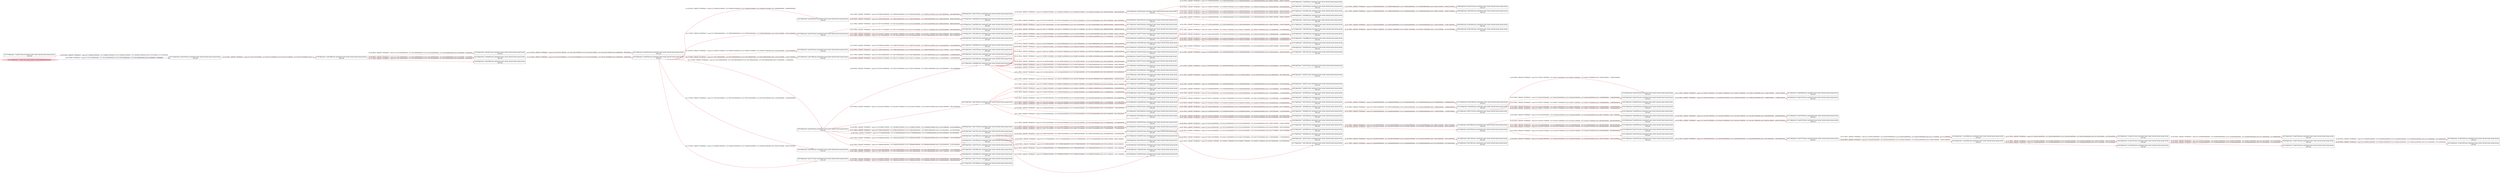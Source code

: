 digraph  {
rankdir=LR
"57"[color=black,label="id:57 HopCount: 5 pid:6844 proc_starttime:0 cmd: owner uid:null owner group id:null,\n null null", shape=box,style=solid];
"122"[color=black,label="id:122 HopCount: 6 pid:2936 proc_starttime:0 cmd: owner uid:null owner group id:null,\n null null", shape=box,style=solid];
"57" -> "122" [id=256,__obj="PROC_CREATE"color=red,label="id:256 PROC_CREATE **NORMAL**  seqs:[1557240187998000000, 1557240187998000000] T:[1557240187998000000, 1557240187998000000] relT:[-3444231000000, -3444231000000]",style=solid];
"61"[color=black,label="id:61 HopCount: 5 pid:7036 proc_starttime:0 cmd: owner uid:null owner group id:null,\n null null", shape=box,style=solid];
"111"[color=black,label="id:111 HopCount: 6 pid:6400 proc_starttime:0 cmd: owner uid:null owner group id:null,\n null null", shape=box,style=solid];
"61" -> "111" [id=257,__obj="PROC_CREATE"color=red,label="id:257 PROC_CREATE **NORMAL**  seqs:[1557244940779000000, 1557244940779000000] T:[1557244940779000000, 1557244940779000000] relT:[-8197012000000, -8197012000000]",style=solid];
"7"[color=black,label="id:7 HopCount: 8 pid:1880 proc_starttime:0 cmd: owner uid:null owner group id:null,\n null null", shape=box,style=solid];
"123"[color=black,label="id:123 HopCount: 9 pid:3804 proc_starttime:0 cmd: owner uid:null owner group id:null,\n null null", shape=box,style=solid];
"7" -> "123" [id=258,__obj="PROC_CREATE"color=red,label="id:258 PROC_CREATE **NORMAL**  seqs:[1557242546542000000, 1557242546542000000] T:[1557242546542000000, 1557242546542000000] relT:[-5802775000000, -5802775000000]",style=solid];
"124"[color=black,label="id:124 HopCount: 6 pid:6344 proc_starttime:0 cmd: owner uid:null owner group id:null,\n null null", shape=box,style=solid];
"57" -> "124" [id=259,__obj="PROC_CREATE"color=red,label="id:259 PROC_CREATE **NORMAL**  seqs:[1557240939251000000, 1557240939251000000] T:[1557240939251000000, 1557240939251000000] relT:[-4195484000000, -4195484000000]",style=solid];
"125"[color=black,label="id:125 HopCount: 6 pid:5548 proc_starttime:0 cmd: owner uid:null owner group id:null,\n null null", shape=box,style=solid];
"61" -> "125" [id=260,__obj="PROC_CREATE"color=red,label="id:260 PROC_CREATE **NORMAL**  seqs:[1557244940176000000, 1557244940176000000] T:[1557244940176000000, 1557244940176000000] relT:[-8196409000000, -8196409000000]",style=solid];
"128"[color=black,label="id:128 HopCount: 6 pid:5112 proc_starttime:0 cmd: owner uid:null owner group id:null,\n null null", shape=box,style=solid];
"61" -> "128" [id=261,__obj="PROC_CREATE"color=red,label="id:261 PROC_CREATE **NORMAL**  seqs:[1557243849256000000, 1557243849256000000] T:[1557243849256000000, 1557243849256000000] relT:[-7105489000000, -7105489000000]",style=solid];
"129"[color=black,label="id:129 HopCount: 6 pid:1028 proc_starttime:0 cmd: owner uid:null owner group id:null,\n null null", shape=box,style=solid];
"61" -> "129" [id=262,__obj="PROC_CREATE"color=red,label="id:262 PROC_CREATE **NORMAL**  seqs:[1557243358055000000, 1557243358055000000] T:[1557243358055000000, 1557243358055000000] relT:[-6614288000000, -6614288000000]",style=solid];
"131"[color=black,label="id:131 HopCount: -2 pid:452 proc_starttime:0 cmd: owner uid:null owner group id:null,\n null null", shape=box,style=solid];
"27"[color=black,label="id:27 HopCount: 0 pid:4704 proc_starttime:0 cmd: owner uid:null owner group id:null,\n null null", shape=box,style=solid];
"131" -> "27" [id=263,__obj="PROC_CREATE"color=red,label="id:263 PROC_CREATE **NORMAL**  seqs:[1557236486470000000, 1557236486470000000] T:[1557236486470000000, 1557236486470000000] relT:[257297000000, 257297000000]",style=solid];
"132"[color=pink,label="id:132 HopCount: -2 owner uid: owner group id: /Device/HarddiskVolume2 ", shape=oval,style=filled];
"132" -> "27" [id=264,__obj="READ"color=blue,label="id:264 READ **NORMAL**  seqs:[1557236743649000000, 1557236743649000000] T:[1557236743649000000, 1557236743649000000] relT:[118000000, 118000000]",style=solid];
"130"[color=black,label="id:130 HopCount: 6 pid:4044 proc_starttime:0 cmd: owner uid:null owner group id:null,\n null null", shape=box,style=solid];
"61" -> "130" [id=133,__obj="PROC_CREATE"color=red,label="id:133 PROC_CREATE **NORMAL**  seqs:[1557244476913000000, 1557244476913000000] T:[1557244476913000000, 1557244476913000000] relT:[-7733146000000, -7733146000000]",style=solid];
"62"[color=black,label="id:62 HopCount: 7 pid:6092 proc_starttime:0 cmd: owner uid:null owner group id:null,\n null null", shape=box,style=solid];
"118"[color=black,label="id:118 HopCount: 8 pid:644 proc_starttime:0 cmd: owner uid:null owner group id:null,\n null null", shape=box,style=solid];
"62" -> "118" [id=134,__obj="PROC_CREATE"color=red,label="id:134 PROC_CREATE **NORMAL**  seqs:[1557243852458000000, 1557243852458000000] T:[1557243852458000000, 1557243852458000000] relT:[-7108691000000, -7108691000000]",style=solid];
"1"[color=black,label="id:1 HopCount: 8 pid:2720 proc_starttime:0 cmd: owner uid:null owner group id:null,\n null null", shape=box,style=solid];
"62" -> "1" [id=135,__obj="PROC_CREATE"color=red,label="id:135 PROC_CREATE **NORMAL**  seqs:[1557243849458000000, 1557243849458000000] T:[1557243849458000000, 1557243849458000000] relT:[-7105691000000, -7105691000000]",style=solid];
"66"[color=black,label="id:66 HopCount: 7 pid:5124 proc_starttime:0 cmd: owner uid:null owner group id:null,\n null null", shape=box,style=solid];
"2"[color=black,label="id:2 HopCount: 8 pid:1344 proc_starttime:0 cmd: owner uid:null owner group id:null,\n null null", shape=box,style=solid];
"66" -> "2" [id=136,__obj="PROC_CREATE"color=red,label="id:136 PROC_CREATE **NORMAL**  seqs:[1557244548525000000, 1557244548525000000] T:[1557244548525000000, 1557244548525000000] relT:[-7804758000000, -7804758000000]",style=solid];
"72"[color=black,label="id:72 HopCount: 7 pid:7380 proc_starttime:0 cmd: owner uid:null owner group id:null,\n null null", shape=box,style=solid];
"3"[color=black,label="id:3 HopCount: 8 pid:7992 proc_starttime:0 cmd: owner uid:null owner group id:null,\n null null", shape=box,style=solid];
"72" -> "3" [id=137,__obj="PROC_CREATE"color=red,label="id:137 PROC_CREATE **NORMAL**  seqs:[1557244940849000000, 1557244940849000000] T:[1557244940849000000, 1557244940849000000] relT:[-8197082000000, -8197082000000]",style=solid];
"126"[color=black,label="id:126 HopCount: 9 pid:6500 proc_starttime:0 cmd: owner uid:null owner group id:null,\n null null", shape=box,style=solid];
"7" -> "126" [id=138,__obj="PROC_CREATE"color=red,label="id:138 PROC_CREATE **NORMAL**  seqs:[1557242546712000000, 1557242546712000000] T:[1557242546712000000, 1557242546712000000] relT:[-5802945000000, -5802945000000]",style=solid];
"127"[color=black,label="id:127 HopCount: 6 pid:1528 proc_starttime:0 cmd: owner uid:null owner group id:null,\n null null", shape=box,style=solid];
"57" -> "127" [id=139,__obj="PROC_CREATE"color=red,label="id:139 PROC_CREATE **NORMAL**  seqs:[1557239374377000000, 1557239374377000000] T:[1557239374377000000, 1557239374377000000] relT:[-2630610000000, -2630610000000]",style=solid];
"73"[color=black,label="id:73 HopCount: 7 pid:1532 proc_starttime:0 cmd: owner uid:null owner group id:null,\n null null", shape=box,style=solid];
"4"[color=black,label="id:4 HopCount: 8 pid:1304 proc_starttime:0 cmd: owner uid:null owner group id:null,\n null null", shape=box,style=solid];
"73" -> "4" [id=140,__obj="PROC_CREATE"color=red,label="id:140 PROC_CREATE **NORMAL**  seqs:[1557242543911000000, 1557242543911000000] T:[1557242543911000000, 1557242543911000000] relT:[-5800144000000, -5800144000000]",style=solid];
"103"[color=black,label="id:103 HopCount: 9 pid:1524 proc_starttime:0 cmd: owner uid:null owner group id:null,\n null null", shape=box,style=solid];
"5"[color=black,label="id:5 HopCount: 10 pid:6480 proc_starttime:0 cmd: owner uid:null owner group id:null,\n null null", shape=box,style=solid];
"103" -> "5" [id=141,__obj="PROC_CREATE"color=red,label="id:141 PROC_CREATE **NORMAL**  seqs:[1557243852724000000, 1557243852724000000] T:[1557243852724000000, 1557243852724000000] relT:[-7108957000000, -7108957000000]",style=solid];
"6"[color=black,label="id:6 HopCount: 6 pid:4276 proc_starttime:0 cmd: owner uid:null owner group id:null,\n null null", shape=box,style=solid];
"57" -> "6" [id=142,__obj="PROC_CREATE"color=red,label="id:142 PROC_CREATE **NORMAL**  seqs:[1557239987191000000, 1557239987191000000] T:[1557239987191000000, 1557239987191000000] relT:[-3243424000000, -3243424000000]",style=solid];
"104"[color=black,label="id:104 HopCount: 9 pid:4140 proc_starttime:0 cmd: owner uid:null owner group id:null,\n null null", shape=box,style=solid];
"8"[color=black,label="id:8 HopCount: 10 pid:1300 proc_starttime:0 cmd: owner uid:null owner group id:null,\n null null", shape=box,style=solid];
"104" -> "8" [id=143,__obj="PROC_CREATE"color=red,label="id:143 PROC_CREATE **NORMAL**  seqs:[1557243852632000000, 1557243852632000000] T:[1557243852632000000, 1557243852632000000] relT:[-7108865000000, -7108865000000]",style=solid];
"9"[color=black,label="id:9 HopCount: 6 pid:2732 proc_starttime:0 cmd: owner uid:null owner group id:null,\n null null", shape=box,style=solid];
"57" -> "9" [id=144,__obj="PROC_CREATE"color=red,label="id:144 PROC_CREATE **NORMAL**  seqs:[1557241393997000000, 1557241393997000000] T:[1557241393997000000, 1557241393997000000] relT:[-4650230000000, -4650230000000]",style=solid];
"107"[color=black,label="id:107 HopCount: 9 pid:5632 proc_starttime:0 cmd: owner uid:null owner group id:null,\n null null", shape=box,style=solid];
"10"[color=black,label="id:10 HopCount: 10 pid:7764 proc_starttime:0 cmd: owner uid:null owner group id:null,\n null null", shape=box,style=solid];
"107" -> "10" [id=145,__obj="PROC_CREATE"color=red,label="id:145 PROC_CREATE **NORMAL**  seqs:[1557244548536000000, 1557244548536000000] T:[1557244548536000000, 1557244548536000000] relT:[-7804769000000, -7804769000000]",style=solid];
"11"[color=black,label="id:11 HopCount: 6 pid:6500 proc_starttime:0 cmd: owner uid:null owner group id:null,\n null null", shape=box,style=solid];
"57" -> "11" [id=146,__obj="PROC_CREATE"color=red,label="id:146 PROC_CREATE **NORMAL**  seqs:[1557240930346000000, 1557240930346000000] T:[1557240930346000000, 1557240930346000000] relT:[-4186579000000, -4186579000000]",style=solid];
"0"[color=black,label="id:0 HopCount: 6 pid:8124 proc_starttime:0 cmd: owner uid:null owner group id:null,\n null null", shape=box,style=solid];
"61" -> "0" [id=147,__obj="PROC_CREATE"color=red,label="id:147 PROC_CREATE **NORMAL**  seqs:[1557244935437000000, 1557244935437000000] T:[1557244935437000000, 1557244935437000000] relT:[-8191670000000, -8191670000000]",style=solid];
"12"[color=black,label="id:12 HopCount: 10 pid:7092 proc_starttime:0 cmd: owner uid:null owner group id:null,\n null null", shape=box,style=solid];
"123" -> "12" [id=148,__obj="PROC_CREATE"color=red,label="id:148 PROC_CREATE **NORMAL**  seqs:[1557242546576000000, 1557242546576000000] T:[1557242546576000000, 1557242546576000000] relT:[-5802809000000, -5802809000000]",style=solid];
"13"[color=black,label="id:13 HopCount: 6 pid:5284 proc_starttime:0 cmd: owner uid:null owner group id:null,\n null null", shape=box,style=solid];
"57" -> "13" [id=149,__obj="PROC_CREATE"color=red,label="id:149 PROC_CREATE **NORMAL**  seqs:[1557239380225000000, 1557239380225000000] T:[1557239380225000000, 1557239380225000000] relT:[-2636458000000, -2636458000000]",style=solid];
"14"[color=black,label="id:14 HopCount: 6 pid:1468 proc_starttime:0 cmd: owner uid:null owner group id:null,\n null null", shape=box,style=solid];
"61" -> "14" [id=150,__obj="PROC_CREATE"color=red,label="id:150 PROC_CREATE **NORMAL**  seqs:[1557243844283000000, 1557243844283000000] T:[1557243844283000000, 1557243844283000000] relT:[-7100516000000, -7100516000000]",style=solid];
"17"[color=black,label="id:17 HopCount: 6 pid:5068 proc_starttime:0 cmd: owner uid:null owner group id:null,\n null null", shape=box,style=solid];
"61" -> "17" [id=151,__obj="PROC_CREATE"color=red,label="id:151 PROC_CREATE **NORMAL**  seqs:[1557243354503000000, 1557243354503000000] T:[1557243354503000000, 1557243354503000000] relT:[-6610736000000, -6610736000000]",style=solid];
"46"[color=black,label="id:46 HopCount: 5 pid:7136 proc_starttime:0 cmd: owner uid:null owner group id:null,\n null null", shape=box,style=solid];
"18"[color=black,label="id:18 HopCount: 6 pid:8160 proc_starttime:0 cmd: owner uid:null owner group id:null,\n null null", shape=box,style=solid];
"46" -> "18" [id=152,__obj="PROC_CREATE"color=red,label="id:152 PROC_CREATE **NORMAL**  seqs:[1557242541653000000, 1557242541653000000] T:[1557242541653000000, 1557242541653000000] relT:[-5797886000000, -5797886000000]",style=solid];
"32"[color=black,label="id:32 HopCount: 2 pid:4672 proc_starttime:0 cmd: owner uid:null owner group id:null,\n null null", shape=box,style=solid];
"41"[color=black,label="id:41 HopCount: 3 pid:6224 proc_starttime:0 cmd: owner uid:null owner group id:null,\n null null", shape=box,style=solid];
"32" -> "41" [id=153,__obj="PROC_CREATE"color=red,label="id:153 PROC_CREATE **NORMAL**  seqs:[1557236744457000000, 1557236744457000000] T:[1557236744457000000, 1557236744457000000] relT:[-690000000, -690000000]",style=solid];
"19"[color=black,label="id:19 HopCount: 6 pid:5328 proc_starttime:0 cmd: owner uid:null owner group id:null,\n null null", shape=box,style=solid];
"46" -> "19" [id=154,__obj="PROC_CREATE"color=red,label="id:154 PROC_CREATE **NORMAL**  seqs:[1557242325047000000, 1557242325047000000] T:[1557242325047000000, 1557242325047000000] relT:[-5581280000000, -5581280000000]",style=solid];
"35"[color=black,label="id:35 HopCount: 2 pid:6404 proc_starttime:0 cmd: owner uid:null owner group id:null,\n null null", shape=box,style=solid];
"20"[color=black,label="id:20 HopCount: 3 pid:8164 proc_starttime:0 cmd: owner uid:null owner group id:null,\n null null", shape=box,style=solid];
"35" -> "20" [id=155,__obj="PROC_CREATE"color=red,label="id:155 PROC_CREATE **NORMAL**  seqs:[1557236744705000000, 1557236744705000000] T:[1557236744705000000, 1557236744705000000] relT:[-938000000, -938000000]",style=solid];
"22"[color=black,label="id:22 HopCount: 4 pid:6928 proc_starttime:0 cmd: owner uid:null owner group id:null,\n null null", shape=box,style=solid];
"20" -> "22" [id=156,__obj="PROC_CREATE"color=red,label="id:156 PROC_CREATE **NORMAL**  seqs:[1557239834367000000, 1557239834367000000] T:[1557239834367000000, 1557239834367000000] relT:[-3090600000000, -3090600000000]",style=solid];
"23"[color=black,label="id:23 HopCount: 4 pid:3740 proc_starttime:0 cmd: owner uid:null owner group id:null,\n null null", shape=box,style=solid];
"20" -> "23" [id=157,__obj="PROC_CREATE"color=red,label="id:157 PROC_CREATE **NORMAL**  seqs:[1557239993489000000, 1557239993489000000] T:[1557239993489000000, 1557239993489000000] relT:[-3249722000000, -3249722000000]",style=solid];
"24"[color=black,label="id:24 HopCount: 4 pid:5204 proc_starttime:0 cmd: owner uid:null owner group id:null,\n null null", shape=box,style=solid];
"20" -> "24" [id=158,__obj="PROC_CREATE"color=red,label="id:158 PROC_CREATE **NORMAL**  seqs:[1557239987872000000, 1557239987872000000] T:[1557239987872000000, 1557239987872000000] relT:[-3244105000000, -3244105000000]",style=solid];
"15"[color=black,label="id:15 HopCount: 10 pid:2220 proc_starttime:0 cmd: owner uid:null owner group id:null,\n null null", shape=box,style=solid];
"126" -> "15" [id=159,__obj="PROC_CREATE"color=red,label="id:159 PROC_CREATE **NORMAL**  seqs:[1557242546718000000, 1557242546718000000] T:[1557242546718000000, 1557242546718000000] relT:[-5802951000000, -5802951000000]",style=solid];
"69"[color=black,label="id:69 HopCount: 5 pid:7376 proc_starttime:0 cmd: owner uid:null owner group id:null,\n null null", shape=box,style=solid];
"16"[color=black,label="id:16 HopCount: 6 pid:536 proc_starttime:0 cmd: owner uid:null owner group id:null,\n null null", shape=box,style=solid];
"69" -> "16" [id=160,__obj="PROC_CREATE"color=red,label="id:160 PROC_CREATE **NORMAL**  seqs:[1557239838187000000, 1557239838187000000] T:[1557239838187000000, 1557239838187000000] relT:[-3094420000000, -3094420000000]",style=solid];
"26"[color=black,label="id:26 HopCount: 11 pid:2980 proc_starttime:0 cmd: owner uid:null owner group id:null,\n null null", shape=box,style=solid];
"10" -> "26" [id=161,__obj="PROC_CREATE"color=red,label="id:161 PROC_CREATE **NORMAL**  seqs:[1557245901038000000, 1557245901038000000] T:[1557245901038000000, 1557245901038000000] relT:[-9157271000000, -9157271000000]",style=solid];
"79"[color=black,label="id:79 HopCount: 5 pid:6360 proc_starttime:0 cmd: owner uid:null owner group id:null,\n null null", shape=box,style=solid];
"28"[color=black,label="id:28 HopCount: 6 pid:3100 proc_starttime:0 cmd: owner uid:null owner group id:null,\n null null", shape=box,style=solid];
"79" -> "28" [id=162,__obj="PROC_CREATE"color=red,label="id:162 PROC_CREATE **NORMAL**  seqs:[1557240731020000000, 1557240731020000000] T:[1557240731020000000, 1557240731020000000] relT:[-3987253000000, -3987253000000]",style=solid];
"29"[color=black,label="id:29 HopCount: 1 pid:5096 proc_starttime:0 cmd: owner uid:null owner group id:null,\n null null", shape=box,style=solid];
"27" -> "29" [id=163,__obj="PROC_CREATE"color=red,label="id:163 PROC_CREATE **NORMAL**  seqs:[1557236743767000000, 1557236743767000000] T:[1557236743767000000, 1557236743767000000] relT:[0, 0]",style=solid];
"30"[color=black,label="id:30 HopCount: 11 pid:4656 proc_starttime:0 cmd: owner uid:null owner group id:null,\n null null", shape=box,style=solid];
"10" -> "30" [id=164,__obj="PROC_CREATE"color=red,label="id:164 PROC_CREATE **NORMAL**  seqs:[1557244548740000000, 1557244548740000000] T:[1557244548740000000, 1557244548740000000] relT:[-7804973000000, -7804973000000]",style=solid];
"31"[color=black,label="id:31 HopCount: 6 pid:2428 proc_starttime:0 cmd: owner uid:null owner group id:null,\n null null", shape=box,style=solid];
"79" -> "31" [id=165,__obj="PROC_CREATE"color=red,label="id:165 PROC_CREATE **NORMAL**  seqs:[1557240724362000000, 1557240724362000000] T:[1557240724362000000, 1557240724362000000] relT:[-3980595000000, -3980595000000]",style=solid];
"29" -> "32" [id=166,__obj="PROC_CREATE"color=red,label="id:166 PROC_CREATE **NORMAL**  seqs:[1557236744446000000, 1557236744446000000] T:[1557236744446000000, 1557236744446000000] relT:[-679000000, -679000000]",style=solid];
"33"[color=black,label="id:33 HopCount: 12 pid:6112 proc_starttime:0 cmd: owner uid:null owner group id:null,\n null null", shape=box,style=solid];
"26" -> "33" [id=167,__obj="PROC_CREATE"color=red,label="id:167 PROC_CREATE **NORMAL**  seqs:[1557245901458000000, 1557245901458000000] T:[1557245901458000000, 1557245901458000000] relT:[-9157691000000, -9157691000000]",style=solid];
"81"[color=black,label="id:81 HopCount: 5 pid:7336 proc_starttime:0 cmd: owner uid:null owner group id:null,\n null null", shape=box,style=solid];
"34"[color=black,label="id:34 HopCount: 6 pid:4192 proc_starttime:0 cmd: owner uid:null owner group id:null,\n null null", shape=box,style=solid];
"81" -> "34" [id=168,__obj="PROC_CREATE"color=red,label="id:168 PROC_CREATE **NORMAL**  seqs:[1557240731770000000, 1557240731770000000] T:[1557240731770000000, 1557240731770000000] relT:[-3988003000000, -3988003000000]",style=solid];
"29" -> "35" [id=169,__obj="PROC_CREATE"color=red,label="id:169 PROC_CREATE **NORMAL**  seqs:[1557236744688000000, 1557236744688000000] T:[1557236744688000000, 1557236744688000000] relT:[-921000000, -921000000]",style=solid];
"36"[color=black,label="id:36 HopCount: 12 pid:2792 proc_starttime:0 cmd: owner uid:null owner group id:null,\n null null", shape=box,style=solid];
"30" -> "36" [id=170,__obj="PROC_CREATE"color=red,label="id:170 PROC_CREATE **NORMAL**  seqs:[1557244549014000000, 1557244549014000000] T:[1557244549014000000, 1557244549014000000] relT:[-7805247000000, -7805247000000]",style=solid];
"78"[color=black,label="id:78 HopCount: 5 pid:1648 proc_starttime:0 cmd: owner uid:null owner group id:null,\n null null", shape=box,style=solid];
"37"[color=black,label="id:37 HopCount: 6 pid:2776 proc_starttime:0 cmd: owner uid:null owner group id:null,\n null null", shape=box,style=solid];
"78" -> "37" [id=171,__obj="PROC_CREATE"color=red,label="id:171 PROC_CREATE **NORMAL**  seqs:[1557241394078000000, 1557241394078000000] T:[1557241394078000000, 1557241394078000000] relT:[-4650311000000, -4650311000000]",style=solid];
"38"[color=black,label="id:38 HopCount: 2 pid:1884 proc_starttime:0 cmd: owner uid:null owner group id:null,\n null null", shape=box,style=solid];
"29" -> "38" [id=172,__obj="PROC_CREATE"color=red,label="id:172 PROC_CREATE **NORMAL**  seqs:[1557236744450000000, 1557236744450000000] T:[1557236744450000000, 1557236744450000000] relT:[-683000000, -683000000]",style=solid];
"25"[color=black,label="id:25 HopCount: 4 pid:7388 proc_starttime:0 cmd: owner uid:null owner group id:null,\n null null", shape=box,style=solid];
"20" -> "25" [id=173,__obj="PROC_CREATE"color=red,label="id:173 PROC_CREATE **NORMAL**  seqs:[1557238276684000000, 1557238276684000000] T:[1557238276684000000, 1557238276684000000] relT:[-1532917000000, -1532917000000]",style=solid];
"42"[color=black,label="id:42 HopCount: 4 pid:5500 proc_starttime:0 cmd: owner uid:null owner group id:null,\n null null", shape=box,style=solid];
"20" -> "42" [id=174,__obj="PROC_CREATE"color=red,label="id:174 PROC_CREATE **NORMAL**  seqs:[1557236744962000000, 1557236744962000000] T:[1557236744962000000, 1557236744962000000] relT:[-1195000000, -1195000000]",style=solid];
"43"[color=black,label="id:43 HopCount: 4 pid:2084 proc_starttime:0 cmd: owner uid:null owner group id:null,\n null null", shape=box,style=solid];
"20" -> "43" [id=175,__obj="PROC_CREATE"color=red,label="id:175 PROC_CREATE **NORMAL**  seqs:[1557238278425000000, 1557238278425000000] T:[1557238278425000000, 1557238278425000000] relT:[-1534658000000, -1534658000000]",style=solid];
"44"[color=black,label="id:44 HopCount: 4 pid:1752 proc_starttime:0 cmd: owner uid:null owner group id:null,\n null null", shape=box,style=solid];
"20" -> "44" [id=176,__obj="PROC_CREATE"color=red,label="id:176 PROC_CREATE **NORMAL**  seqs:[1557239836074000000, 1557239836074000000] T:[1557239836074000000, 1557239836074000000] relT:[-3092307000000, -3092307000000]",style=solid];
"45"[color=black,label="id:45 HopCount: 5 pid:7912 proc_starttime:0 cmd: owner uid:null owner group id:null,\n null null", shape=box,style=solid];
"42" -> "45" [id=177,__obj="PROC_CREATE"color=red,label="id:177 PROC_CREATE **NORMAL**  seqs:[1557239981369000000, 1557239981369000000] T:[1557239981369000000, 1557239981369000000] relT:[-3237602000000, -3237602000000]",style=solid];
"39"[color=black,label="id:39 HopCount: 12 pid:3240 proc_starttime:0 cmd: owner uid:null owner group id:null,\n null null", shape=box,style=solid];
"30" -> "39" [id=178,__obj="PROC_CREATE"color=red,label="id:178 PROC_CREATE **NORMAL**  seqs:[1557245496508000000, 1557245496508000000] T:[1557245496508000000, 1557245496508000000] relT:[-8752741000000, -8752741000000]",style=solid];
"94"[color=black,label="id:94 HopCount: 5 pid:2612 proc_starttime:0 cmd: owner uid:null owner group id:null,\n null null", shape=box,style=solid];
"40"[color=black,label="id:40 HopCount: 6 pid:992 proc_starttime:0 cmd: owner uid:null owner group id:null,\n null null", shape=box,style=solid];
"94" -> "40" [id=179,__obj="PROC_CREATE"color=red,label="id:179 PROC_CREATE **NORMAL**  seqs:[1557238281581000000, 1557238281581000000] T:[1557238281581000000, 1557238281581000000] relT:[-1537814000000, -1537814000000]",style=solid];
"47"[color=black,label="id:47 HopCount: 13 pid:3240 proc_starttime:0 cmd: owner uid:null owner group id:null,\n null null", shape=box,style=solid];
"36" -> "47" [id=180,__obj="PROC_CREATE"color=red,label="id:180 PROC_CREATE **NORMAL**  seqs:[1557245900856000000, 1557245900856000000] T:[1557245900856000000, 1557245900856000000] relT:[-9157089000000, -9157089000000]",style=solid];
"48"[color=black,label="id:48 HopCount: 7 pid:2608 proc_starttime:0 cmd: owner uid:null owner group id:null,\n null null", shape=box,style=solid];
"130" -> "48" [id=181,__obj="PROC_CREATE"color=red,label="id:181 PROC_CREATE **NORMAL**  seqs:[1557244478269000000, 1557244478269000000] T:[1557244478269000000, 1557244478269000000] relT:[-7734502000000, -7734502000000]",style=solid];
"49"[color=black,label="id:49 HopCount: 13 pid:2156 proc_starttime:0 cmd: owner uid:null owner group id:null,\n null null", shape=box,style=solid];
"36" -> "49" [id=182,__obj="PROC_CREATE"color=red,label="id:182 PROC_CREATE **NORMAL**  seqs:[1557245895158000000, 1557245895158000000] T:[1557245895158000000, 1557245895158000000] relT:[-9151391000000, -9151391000000]",style=solid];
"50"[color=black,label="id:50 HopCount: 7 pid:4644 proc_starttime:0 cmd: owner uid:null owner group id:null,\n null null", shape=box,style=solid];
"130" -> "50" [id=183,__obj="PROC_CREATE"color=red,label="id:183 PROC_CREATE **NORMAL**  seqs:[1557244477476000000, 1557244477476000000] T:[1557244477476000000, 1557244477476000000] relT:[-7733709000000, -7733709000000]",style=solid];
"51"[color=black,label="id:51 HopCount: 13 pid:2164 proc_starttime:0 cmd: owner uid:null owner group id:null,\n null null", shape=box,style=solid];
"36" -> "51" [id=184,__obj="PROC_CREATE"color=red,label="id:184 PROC_CREATE **NORMAL**  seqs:[1557245496390000000, 1557245496390000000] T:[1557245496390000000, 1557245496390000000] relT:[-8752623000000, -8752623000000]",style=solid];
"52"[color=black,label="id:52 HopCount: 7 pid:1528 proc_starttime:0 cmd: owner uid:null owner group id:null,\n null null", shape=box,style=solid];
"0" -> "52" [id=185,__obj="PROC_CREATE"color=red,label="id:185 PROC_CREATE **NORMAL**  seqs:[1557244940247000000, 1557244940247000000] T:[1557244940247000000, 1557244940247000000] relT:[-8196480000000, -8196480000000]",style=solid];
"53"[color=black,label="id:53 HopCount: 14 pid:5328 proc_starttime:0 cmd: owner uid:null owner group id:null,\n null null", shape=box,style=solid];
"49" -> "53" [id=186,__obj="PROC_CREATE"color=red,label="id:186 PROC_CREATE **NORMAL**  seqs:[1557245900955000000, 1557245900955000000] T:[1557245900955000000, 1557245900955000000] relT:[-9157188000000, -9157188000000]",style=solid];
"54"[color=black,label="id:54 HopCount: 7 pid:4648 proc_starttime:0 cmd: owner uid:null owner group id:null,\n null null", shape=box,style=solid];
"0" -> "54" [id=187,__obj="PROC_CREATE"color=red,label="id:187 PROC_CREATE **NORMAL**  seqs:[1557244935499000000, 1557244935499000000] T:[1557244935499000000, 1557244935499000000] relT:[-8191732000000, -8191732000000]",style=solid];
"42" -> "46" [id=188,__obj="PROC_CREATE"color=red,label="id:188 PROC_CREATE **NORMAL**  seqs:[1557242068837000000, 1557242068837000000] T:[1557242068837000000, 1557242068837000000] relT:[-5325070000000, -5325070000000]",style=solid];
"42" -> "57" [id=189,__obj="PROC_CREATE"color=red,label="id:189 PROC_CREATE **NORMAL**  seqs:[1557239287536000000, 1557239287536000000] T:[1557239287536000000, 1557239287536000000] relT:[-2543769000000, -2543769000000]",style=solid];
"58"[color=black,label="id:58 HopCount: 5 pid:1608 proc_starttime:0 cmd: owner uid:null owner group id:null,\n null null", shape=box,style=solid];
"42" -> "58" [id=190,__obj="PROC_CREATE"color=red,label="id:190 PROC_CREATE **NORMAL**  seqs:[1557237699006000000, 1557237699006000000] T:[1557237699006000000, 1557237699006000000] relT:[-955239000000, -955239000000]",style=solid];
"59"[color=black,label="id:59 HopCount: 5 pid:1608 proc_starttime:0 cmd: owner uid:null owner group id:null,\n null null", shape=box,style=solid];
"42" -> "59" [id=191,__obj="PROC_CREATE"color=red,label="id:191 PROC_CREATE **NORMAL**  seqs:[1557238844841000000, 1557238844841000000] T:[1557238844841000000, 1557238844841000000] relT:[-2101074000000, -2101074000000]",style=solid];
"60"[color=black,label="id:60 HopCount: 5 pid:5124 proc_starttime:0 cmd: owner uid:null owner group id:null,\n null null", shape=box,style=solid];
"42" -> "60" [id=192,__obj="PROC_CREATE"color=red,label="id:192 PROC_CREATE **NORMAL**  seqs:[1557238846420000000, 1557238846420000000] T:[1557238846420000000, 1557238846420000000] relT:[-2102653000000, -2102653000000]",style=solid];
"55"[color=black,label="id:55 HopCount: 14 pid:2928 proc_starttime:0 cmd: owner uid:null owner group id:null,\n null null", shape=box,style=solid];
"49" -> "55" [id=193,__obj="PROC_CREATE"color=red,label="id:193 PROC_CREATE **NORMAL**  seqs:[1557245895185000000, 1557245895185000000] T:[1557245895185000000, 1557245895185000000] relT:[-9151418000000, -9151418000000]",style=solid];
"56"[color=black,label="id:56 HopCount: 7 pid:6112 proc_starttime:0 cmd: owner uid:null owner group id:null,\n null null", shape=box,style=solid];
"111" -> "56" [id=194,__obj="PROC_CREATE"color=red,label="id:194 PROC_CREATE **NORMAL**  seqs:[1557244940849000000, 1557244940849000000] T:[1557244940849000000, 1557244940849000000] relT:[-8197082000000, -8197082000000]",style=solid];
"14" -> "62" [id=195,__obj="PROC_CREATE"color=red,label="id:195 PROC_CREATE **NORMAL**  seqs:[1557243849445000000, 1557243849445000000] T:[1557243849445000000, 1557243849445000000] relT:[-7105678000000, -7105678000000]",style=solid];
"63"[color=black,label="id:63 HopCount: 7 pid:7904 proc_starttime:0 cmd: owner uid:null owner group id:null,\n null null", shape=box,style=solid];
"17" -> "63" [id=196,__obj="PROC_CREATE"color=red,label="id:196 PROC_CREATE **NORMAL**  seqs:[1557243358131000000, 1557243358131000000] T:[1557243358131000000, 1557243358131000000] relT:[-6614364000000, -6614364000000]",style=solid];
"64"[color=black,label="id:64 HopCount: 7 pid:2068 proc_starttime:0 cmd: owner uid:null owner group id:null,\n null null", shape=box,style=solid];
"17" -> "64" [id=197,__obj="PROC_CREATE"color=red,label="id:197 PROC_CREATE **NORMAL**  seqs:[1557243354530000000, 1557243354530000000] T:[1557243354530000000, 1557243354530000000] relT:[-6610763000000, -6610763000000]",style=solid];
"65"[color=black,label="id:65 HopCount: 7 pid:6612 proc_starttime:0 cmd: owner uid:null owner group id:null,\n null null", shape=box,style=solid];
"128" -> "65" [id=198,__obj="PROC_CREATE"color=red,label="id:198 PROC_CREATE **NORMAL**  seqs:[1557243849560000000, 1557243849560000000] T:[1557243849560000000, 1557243849560000000] relT:[-7105793000000, -7105793000000]",style=solid];
"42" -> "61" [id=199,__obj="PROC_CREATE"color=red,label="id:199 PROC_CREATE **NORMAL**  seqs:[1557242549237000000, 1557242549237000000] T:[1557242549237000000, 1557242549237000000] relT:[-5805470000000, -5805470000000]",style=solid];
"67"[color=black,label="id:67 HopCount: 5 pid:3800 proc_starttime:0 cmd: owner uid:null owner group id:null,\n null null", shape=box,style=solid];
"43" -> "67" [id=200,__obj="PROC_CREATE"color=red,label="id:200 PROC_CREATE **NORMAL**  seqs:[1557238278962000000, 1557238278962000000] T:[1557238278962000000, 1557238278962000000] relT:[-1535195000000, -1535195000000]",style=solid];
"68"[color=black,label="id:68 HopCount: 5 pid:6488 proc_starttime:0 cmd: owner uid:null owner group id:null,\n null null", shape=box,style=solid];
"43" -> "68" [id=201,__obj="PROC_CREATE"color=red,label="id:201 PROC_CREATE **NORMAL**  seqs:[1557238278940000000, 1557238278940000000] T:[1557238278940000000, 1557238278940000000] relT:[-1535173000000, -1535173000000]",style=solid];
"22" -> "69" [id=202,__obj="PROC_CREATE"color=red,label="id:202 PROC_CREATE **NORMAL**  seqs:[1557239836165000000, 1557239836165000000] T:[1557239836165000000, 1557239836165000000] relT:[-3092398000000, -3092398000000]",style=solid];
"70"[color=black,label="id:70 HopCount: 5 pid:6448 proc_starttime:0 cmd: owner uid:null owner group id:null,\n null null", shape=box,style=solid];
"22" -> "70" [id=203,__obj="PROC_CREATE"color=red,label="id:203 PROC_CREATE **NORMAL**  seqs:[1557239834396000000, 1557239834396000000] T:[1557239834396000000, 1557239834396000000] relT:[-3090629000000, -3090629000000]",style=solid];
"21"[color=black,label="id:21 HopCount: 6 pid:7652 proc_starttime:0 cmd: owner uid:null owner group id:null,\n null null", shape=box,style=solid];
"21" -> "66" [id=204,__obj="PROC_CREATE"color=red,label="id:204 PROC_CREATE **NORMAL**  seqs:[1557244477823000000, 1557244477823000000] T:[1557244477823000000, 1557244477823000000] relT:[-7734056000000, -7734056000000]",style=solid];
"21" -> "72" [id=205,__obj="PROC_CREATE"color=red,label="id:205 PROC_CREATE **NORMAL**  seqs:[1557244940773000000, 1557244940773000000] T:[1557244940773000000, 1557244940773000000] relT:[-8197006000000, -8197006000000]",style=solid];
"18" -> "73" [id=206,__obj="PROC_CREATE"color=red,label="id:206 PROC_CREATE **NORMAL**  seqs:[1557242543439000000, 1557242543439000000] T:[1557242543439000000, 1557242543439000000] relT:[-5799672000000, -5799672000000]",style=solid];
"74"[color=black,label="id:74 HopCount: 7 pid:4468 proc_starttime:0 cmd: owner uid:null owner group id:null,\n null null", shape=box,style=solid];
"19" -> "74" [id=207,__obj="PROC_CREATE"color=red,label="id:207 PROC_CREATE **NORMAL**  seqs:[1557242325580000000, 1557242325580000000] T:[1557242325580000000, 1557242325580000000] relT:[-5581813000000, -5581813000000]",style=solid];
"75"[color=black,label="id:75 HopCount: 7 pid:6404 proc_starttime:0 cmd: owner uid:null owner group id:null,\n null null", shape=box,style=solid];
"19" -> "75" [id=208,__obj="PROC_CREATE"color=red,label="id:208 PROC_CREATE **NORMAL**  seqs:[1557242325244000000, 1557242325244000000] T:[1557242325244000000, 1557242325244000000] relT:[-5581477000000, -5581477000000]",style=solid];
"71"[color=black,label="id:71 HopCount: 5 pid:7132 proc_starttime:0 cmd: owner uid:null owner group id:null,\n null null", shape=box,style=solid];
"44" -> "71" [id=209,__obj="PROC_CREATE"color=red,label="id:209 PROC_CREATE **NORMAL**  seqs:[1557239836675000000, 1557239836675000000] T:[1557239836675000000, 1557239836675000000] relT:[-3092908000000, -3092908000000]",style=solid];
"77"[color=black,label="id:77 HopCount: 5 pid:1496 proc_starttime:0 cmd: owner uid:null owner group id:null,\n null null", shape=box,style=solid];
"44" -> "77" [id=210,__obj="PROC_CREATE"color=red,label="id:210 PROC_CREATE **NORMAL**  seqs:[1557239836652000000, 1557239836652000000] T:[1557239836652000000, 1557239836652000000] relT:[-3092885000000, -3092885000000]",style=solid];
"23" -> "78" [id=211,__obj="PROC_CREATE"color=red,label="id:211 PROC_CREATE **NORMAL**  seqs:[1557241385277000000, 1557241385277000000] T:[1557241385277000000, 1557241385277000000] relT:[-4641510000000, -4641510000000]",style=solid];
"23" -> "79" [id=212,__obj="PROC_CREATE"color=red,label="id:212 PROC_CREATE **NORMAL**  seqs:[1557240724323000000, 1557240724323000000] T:[1557240724323000000, 1557240724323000000] relT:[-3980556000000, -3980556000000]",style=solid];
"80"[color=black,label="id:80 HopCount: 5 pid:7332 proc_starttime:0 cmd: owner uid:null owner group id:null,\n null null", shape=box,style=solid];
"23" -> "80" [id=213,__obj="PROC_CREATE"color=red,label="id:213 PROC_CREATE **NORMAL**  seqs:[1557240730954000000, 1557240730954000000] T:[1557240730954000000, 1557240730954000000] relT:[-3987187000000, -3987187000000]",style=solid];
"76"[color=black,label="id:76 HopCount: 7 pid:1344 proc_starttime:0 cmd: owner uid:null owner group id:null,\n null null", shape=box,style=solid];
"127" -> "76" [id=214,__obj="PROC_CREATE"color=red,label="id:214 PROC_CREATE **NORMAL**  seqs:[1557239380349000000, 1557239380349000000] T:[1557239380349000000, 1557239380349000000] relT:[-2636582000000, -2636582000000]",style=solid];
"120"[color=black,label="id:120 HopCount: 6 pid:1940 proc_starttime:0 cmd: owner uid:null owner group id:null,\n null null", shape=box,style=solid];
"82"[color=black,label="id:82 HopCount: 7 pid:5972 proc_starttime:0 cmd: owner uid:null owner group id:null,\n null null", shape=box,style=solid];
"120" -> "82" [id=215,__obj="PROC_CREATE"color=red,label="id:215 PROC_CREATE **NORMAL**  seqs:[1557241394853000000, 1557241394853000000] T:[1557241394853000000, 1557241394853000000] relT:[-4651086000000, -4651086000000]",style=solid];
"83"[color=black,label="id:83 HopCount: 7 pid:3744 proc_starttime:0 cmd: owner uid:null owner group id:null,\n null null", shape=box,style=solid];
"11" -> "83" [id=216,__obj="PROC_CREATE"color=red,label="id:216 PROC_CREATE **NORMAL**  seqs:[1557240939305000000, 1557240939305000000] T:[1557240939305000000, 1557240939305000000] relT:[-4195538000000, -4195538000000]",style=solid];
"84"[color=black,label="id:84 HopCount: 7 pid:5640 proc_starttime:0 cmd: owner uid:null owner group id:null,\n null null", shape=box,style=solid];
"122" -> "84" [id=217,__obj="PROC_CREATE"color=red,label="id:217 PROC_CREATE **NORMAL**  seqs:[1557240193804000000, 1557240193804000000] T:[1557240193804000000, 1557240193804000000] relT:[-3450037000000, -3450037000000]",style=solid];
"73" -> "7" [id=218,__obj="PROC_CREATE"color=red,label="id:218 PROC_CREATE **NORMAL**  seqs:[1557242546438000000, 1557242546438000000] T:[1557242546438000000, 1557242546438000000] relT:[-5802671000000, -5802671000000]",style=solid];
"85"[color=black,label="id:85 HopCount: 7 pid:948 proc_starttime:0 cmd: owner uid:null owner group id:null,\n null null", shape=box,style=solid];
"16" -> "85" [id=219,__obj="PROC_CREATE"color=red,label="id:219 PROC_CREATE **NORMAL**  seqs:[1557239838384000000, 1557239838384000000] T:[1557239838384000000, 1557239838384000000] relT:[-3094617000000, -3094617000000]",style=solid];
"87"[color=black,label="id:87 HopCount: 7 pid:2028 proc_starttime:0 cmd: owner uid:null owner group id:null,\n null null", shape=box,style=solid];
"86"[color=black,label="id:86 HopCount: 8 pid:3224 proc_starttime:0 cmd: owner uid:null owner group id:null,\n null null", shape=box,style=solid];
"87" -> "86" [id=220,__obj="PROC_CREATE"color=red,label="id:220 PROC_CREATE **NORMAL**  seqs:[1557239838298000000, 1557239838298000000] T:[1557239838298000000, 1557239838298000000] relT:[-3094531000000, -3094531000000]",style=solid];
"97"[color=black,label="id:97 HopCount: 7 pid:1692 proc_starttime:0 cmd: owner uid:null owner group id:null,\n null null", shape=box,style=solid];
"88"[color=black,label="id:88 HopCount: 8 pid:7992 proc_starttime:0 cmd: owner uid:null owner group id:null,\n null null", shape=box,style=solid];
"97" -> "88" [id=221,__obj="PROC_CREATE"color=red,label="id:221 PROC_CREATE **NORMAL**  seqs:[1557239838394000000, 1557239838394000000] T:[1557239838394000000, 1557239838394000000] relT:[-3094627000000, -3094627000000]",style=solid];
"112"[color=black,label="id:112 HopCount: 7 pid:1868 proc_starttime:0 cmd: owner uid:null owner group id:null,\n null null", shape=box,style=solid];
"89"[color=black,label="id:89 HopCount: 8 pid:4400 proc_starttime:0 cmd: owner uid:null owner group id:null,\n null null", shape=box,style=solid];
"112" -> "89" [id=222,__obj="PROC_CREATE"color=red,label="id:222 PROC_CREATE **NORMAL**  seqs:[1557238281840000000, 1557238281840000000] T:[1557238281840000000, 1557238281840000000] relT:[-1538073000000, -1538073000000]",style=solid];
"23" -> "81" [id=223,__obj="PROC_CREATE"color=red,label="id:223 PROC_CREATE **NORMAL**  seqs:[1557240731732000000, 1557240731732000000] T:[1557240731732000000, 1557240731732000000] relT:[-3987965000000, -3987965000000]",style=solid];
"114"[color=black,label="id:114 HopCount: 7 pid:4356 proc_starttime:0 cmd: owner uid:null owner group id:null,\n null null", shape=box,style=solid];
"90"[color=black,label="id:90 HopCount: 8 pid:2200 proc_starttime:0 cmd: owner uid:null owner group id:null,\n null null", shape=box,style=solid];
"114" -> "90" [id=224,__obj="PROC_CREATE"color=red,label="id:224 PROC_CREATE **NORMAL**  seqs:[1557238281724000000, 1557238281724000000] T:[1557238281724000000, 1557238281724000000] relT:[-1537957000000, -1537957000000]",style=solid];
"91"[color=black,label="id:91 HopCount: 5 pid:6648 proc_starttime:0 cmd: owner uid:null owner group id:null,\n null null", shape=box,style=solid];
"24" -> "91" [id=225,__obj="PROC_CREATE"color=red,label="id:225 PROC_CREATE **NORMAL**  seqs:[1557239987931000000, 1557239987931000000] T:[1557239987931000000, 1557239987931000000] relT:[-3244164000000, -3244164000000]",style=solid];
"93"[color=black,label="id:93 HopCount: 5 pid:4796 proc_starttime:0 cmd: owner uid:null owner group id:null,\n null null", shape=box,style=solid];
"24" -> "93" [id=226,__obj="PROC_CREATE"color=red,label="id:226 PROC_CREATE **NORMAL**  seqs:[1557239987894000000, 1557239987894000000] T:[1557239987894000000, 1557239987894000000] relT:[-3244127000000, -3244127000000]",style=solid];
"25" -> "94" [id=227,__obj="PROC_CREATE"color=red,label="id:227 PROC_CREATE **NORMAL**  seqs:[1557238278466000000, 1557238278466000000] T:[1557238278466000000, 1557238278466000000] relT:[-1534699000000, -1534699000000]",style=solid];
"95"[color=black,label="id:95 HopCount: 5 pid:1308 proc_starttime:0 cmd: owner uid:null owner group id:null,\n null null", shape=box,style=solid];
"25" -> "95" [id=228,__obj="PROC_CREATE"color=red,label="id:228 PROC_CREATE **NORMAL**  seqs:[1557238276711000000, 1557238276711000000] T:[1557238276711000000, 1557238276711000000] relT:[-1532944000000, -1532944000000]",style=solid];
"16" -> "87" [id=229,__obj="PROC_CREATE"color=red,label="id:229 PROC_CREATE **NORMAL**  seqs:[1557239838276000000, 1557239838276000000] T:[1557239838276000000, 1557239838276000000] relT:[-3094509000000, -3094509000000]",style=solid];
"16" -> "97" [id=230,__obj="PROC_CREATE"color=red,label="id:230 PROC_CREATE **NORMAL**  seqs:[1557239838389000000, 1557239838389000000] T:[1557239838389000000, 1557239838389000000] relT:[-3094622000000, -3094622000000]",style=solid];
"98"[color=black,label="id:98 HopCount: 7 pid:5948 proc_starttime:0 cmd: owner uid:null owner group id:null,\n null null", shape=box,style=solid];
"16" -> "98" [id=231,__obj="PROC_CREATE"color=red,label="id:231 PROC_CREATE **NORMAL**  seqs:[1557239838359000000, 1557239838359000000] T:[1557239838359000000, 1557239838359000000] relT:[-3094592000000, -3094592000000]",style=solid];
"99"[color=black,label="id:99 HopCount: 7 pid:552 proc_starttime:0 cmd: owner uid:null owner group id:null,\n null null", shape=box,style=solid];
"16" -> "99" [id=232,__obj="PROC_CREATE"color=red,label="id:232 PROC_CREATE **NORMAL**  seqs:[1557239838384000000, 1557239838384000000] T:[1557239838384000000, 1557239838384000000] relT:[-3094617000000, -3094617000000]",style=solid];
"92"[color=black,label="id:92 HopCount: 9 pid:6020 proc_starttime:0 cmd: owner uid:null owner group id:null,\n null null", shape=box,style=solid];
"118" -> "92" [id=233,__obj="PROC_CREATE"color=red,label="id:233 PROC_CREATE **NORMAL**  seqs:[1557243852713000000, 1557243852713000000] T:[1557243852713000000, 1557243852713000000] relT:[-7108946000000, -7108946000000]",style=solid];
"100"[color=black,label="id:100 HopCount: 7 pid:6556 proc_starttime:0 cmd: owner uid:null owner group id:null,\n null null", shape=box,style=solid];
"40" -> "100" [id=234,__obj="PROC_CREATE"color=red,label="id:234 PROC_CREATE **NORMAL**  seqs:[1557238281835000000, 1557238281835000000] T:[1557238281835000000, 1557238281835000000] relT:[-1538068000000, -1538068000000]",style=solid];
"101"[color=black,label="id:101 HopCount: 9 pid:6180 proc_starttime:0 cmd: owner uid:null owner group id:null,\n null null", shape=box,style=solid];
"118" -> "101" [id=235,__obj="PROC_CREATE"color=red,label="id:235 PROC_CREATE **NORMAL**  seqs:[1557243852706000000, 1557243852706000000] T:[1557243852706000000, 1557243852706000000] relT:[-7108939000000, -7108939000000]",style=solid];
"118" -> "103" [id=236,__obj="PROC_CREATE"color=red,label="id:236 PROC_CREATE **NORMAL**  seqs:[1557243852718000000, 1557243852718000000] T:[1557243852718000000, 1557243852718000000] relT:[-7108951000000, -7108951000000]",style=solid];
"118" -> "104" [id=237,__obj="PROC_CREATE"color=red,label="id:237 PROC_CREATE **NORMAL**  seqs:[1557243852603000000, 1557243852603000000] T:[1557243852603000000, 1557243852603000000] relT:[-7108836000000, -7108836000000]",style=solid];
"96"[color=black,label="id:96 HopCount: 6 pid:1644 proc_starttime:0 cmd: owner uid:null owner group id:null,\n null null", shape=box,style=solid];
"58" -> "96" [id=238,__obj="PROC_CREATE"color=red,label="id:238 PROC_CREATE **NORMAL**  seqs:[1557237703584000000, 1557237703584000000] T:[1557237703584000000, 1557237703584000000] relT:[-959817000000, -959817000000]",style=solid];
"105"[color=black,label="id:105 HopCount: 9 pid:992 proc_starttime:0 cmd: owner uid:null owner group id:null,\n null null", shape=box,style=solid];
"118" -> "105" [id=239,__obj="PROC_CREATE"color=red,label="id:239 PROC_CREATE **NORMAL**  seqs:[1557243852712000000, 1557243852712000000] T:[1557243852712000000, 1557243852712000000] relT:[-7108945000000, -7108945000000]",style=solid];
"106"[color=black,label="id:106 HopCount: 6 pid:1604 proc_starttime:0 cmd: owner uid:null owner group id:null,\n null null", shape=box,style=solid];
"58" -> "106" [id=240,__obj="PROC_CREATE"color=red,label="id:240 PROC_CREATE **NORMAL**  seqs:[1557237699018000000, 1557237699018000000] T:[1557237699018000000, 1557237699018000000] relT:[-955251000000, -955251000000]",style=solid];
"108"[color=black,label="id:108 HopCount: 6 pid:6416 proc_starttime:0 cmd: owner uid:null owner group id:null,\n null null", shape=box,style=solid];
"59" -> "108" [id=241,__obj="PROC_CREATE"color=red,label="id:241 PROC_CREATE **NORMAL**  seqs:[1557238844900000000, 1557238844900000000] T:[1557238844900000000, 1557238844900000000] relT:[-2101133000000, -2101133000000]",style=solid];
"109"[color=black,label="id:109 HopCount: 6 pid:6764 proc_starttime:0 cmd: owner uid:null owner group id:null,\n null null", shape=box,style=solid];
"59" -> "109" [id=242,__obj="PROC_CREATE"color=red,label="id:242 PROC_CREATE **NORMAL**  seqs:[1557238846542000000, 1557238846542000000] T:[1557238846542000000, 1557238846542000000] relT:[-2102775000000, -2102775000000]",style=solid];
"110"[color=black,label="id:110 HopCount: 6 pid:8012 proc_starttime:0 cmd: owner uid:null owner group id:null,\n null null", shape=box,style=solid];
"45" -> "110" [id=243,__obj="PROC_CREATE"color=red,label="id:243 PROC_CREATE **NORMAL**  seqs:[1557239987265000000, 1557239987265000000] T:[1557239987265000000, 1557239987265000000] relT:[-3243498000000, -3243498000000]",style=solid];
"102"[color=black,label="id:102 HopCount: 7 pid:4868 proc_starttime:0 cmd: owner uid:null owner group id:null,\n null null", shape=box,style=solid];
"40" -> "102" [id=244,__obj="PROC_CREATE"color=red,label="id:244 PROC_CREATE **NORMAL**  seqs:[1557238281835000000, 1557238281835000000] T:[1557238281835000000, 1557238281835000000] relT:[-1538068000000, -1538068000000]",style=solid];
"40" -> "112" [id=245,__obj="PROC_CREATE"color=red,label="id:245 PROC_CREATE **NORMAL**  seqs:[1557238281840000000, 1557238281840000000] T:[1557238281840000000, 1557238281840000000] relT:[-1538073000000, -1538073000000]",style=solid];
"113"[color=black,label="id:113 HopCount: 7 pid:8108 proc_starttime:0 cmd: owner uid:null owner group id:null,\n null null", shape=box,style=solid];
"40" -> "113" [id=246,__obj="PROC_CREATE"color=red,label="id:246 PROC_CREATE **NORMAL**  seqs:[1557238281825000000, 1557238281825000000] T:[1557238281825000000, 1557238281825000000] relT:[-1538058000000, -1538058000000]",style=solid];
"40" -> "114" [id=247,__obj="PROC_CREATE"color=red,label="id:247 PROC_CREATE **NORMAL**  seqs:[1557238281723000000, 1557238281723000000] T:[1557238281723000000, 1557238281723000000] relT:[-1537956000000, -1537956000000]",style=solid];
"2" -> "107" [id=248,__obj="PROC_CREATE"color=red,label="id:248 PROC_CREATE **NORMAL**  seqs:[1557244548529000000, 1557244548529000000] T:[1557244548529000000, 1557244548529000000] relT:[-7804762000000, -7804762000000]",style=solid];
"46" -> "21" [id=249,__obj="PROC_CREATE"color=red,label="id:249 PROC_CREATE **NORMAL**  seqs:[1557244477821000000, 1557244477821000000] T:[1557244477821000000, 1557244477821000000] relT:[-7734054000000, -7734054000000]",style=solid];
"115"[color=black,label="id:115 HopCount: 8 pid:7808 proc_starttime:0 cmd: owner uid:null owner group id:null,\n null null", shape=box,style=solid];
"52" -> "115" [id=250,__obj="PROC_CREATE"color=red,label="id:250 PROC_CREATE **NORMAL**  seqs:[1557244940636000000, 1557244940636000000] T:[1557244940636000000, 1557244940636000000] relT:[-8196869000000, -8196869000000]",style=solid];
"116"[color=black,label="id:116 HopCount: 9 pid:8028 proc_starttime:0 cmd: owner uid:null owner group id:null,\n null null", shape=box,style=solid];
"7" -> "116" [id=251,__obj="PROC_CREATE"color=red,label="id:251 PROC_CREATE **NORMAL**  seqs:[1557242546649000000, 1557242546649000000] T:[1557242546649000000, 1557242546649000000] relT:[-5802882000000, -5802882000000]",style=solid];
"117"[color=black,label="id:117 HopCount: 6 pid:2352 proc_starttime:0 cmd: owner uid:null owner group id:null,\n null null", shape=box,style=solid];
"57" -> "117" [id=252,__obj="PROC_CREATE"color=red,label="id:252 PROC_CREATE **NORMAL**  seqs:[1557240193730000000, 1557240193730000000] T:[1557240193730000000, 1557240193730000000] relT:[-3449963000000, -3449963000000]",style=solid];
"119"[color=black,label="id:119 HopCount: 9 pid:5124 proc_starttime:0 cmd: owner uid:null owner group id:null,\n null null", shape=box,style=solid];
"7" -> "119" [id=253,__obj="PROC_CREATE"color=red,label="id:253 PROC_CREATE **NORMAL**  seqs:[1557242546707000000, 1557242546707000000] T:[1557242546707000000, 1557242546707000000] relT:[-5802940000000, -5802940000000]",style=solid];
"57" -> "120" [id=254,__obj="PROC_CREATE"color=red,label="id:254 PROC_CREATE **NORMAL**  seqs:[1557241394816000000, 1557241394816000000] T:[1557241394816000000, 1557241394816000000] relT:[-4651049000000, -4651049000000]",style=solid];
"121"[color=black,label="id:121 HopCount: 9 pid:1336 proc_starttime:0 cmd: owner uid:null owner group id:null,\n null null", shape=box,style=solid];
"7" -> "121" [id=255,__obj="PROC_CREATE"color=red,label="id:255 PROC_CREATE **NORMAL**  seqs:[1557242546707000000, 1557242546707000000] T:[1557242546707000000, 1557242546707000000] relT:[-5802940000000, -5802940000000]",style=solid];
}